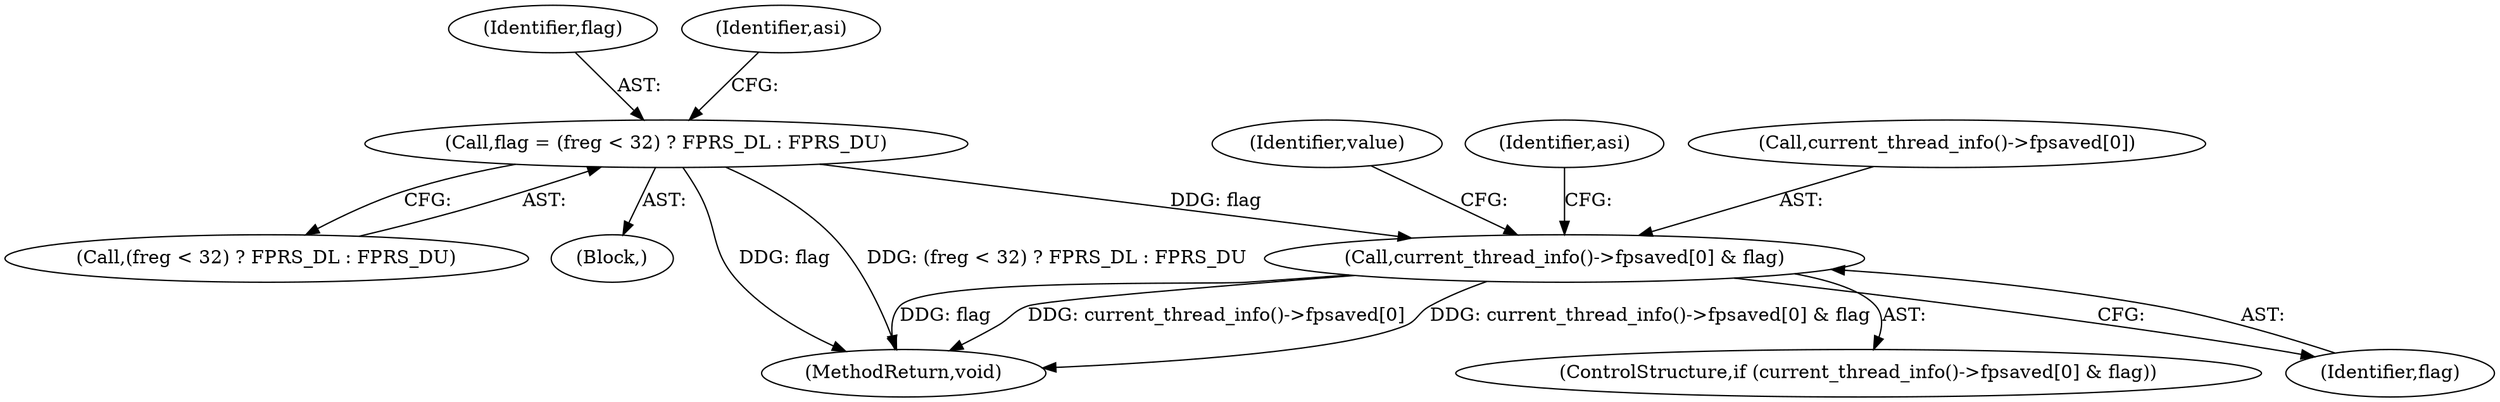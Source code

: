 digraph "0_linux_a8b0ca17b80e92faab46ee7179ba9e99ccb61233_38@API" {
"1000196" [label="(Call,current_thread_info()->fpsaved[0] & flag)"];
"1000177" [label="(Call,flag = (freg < 32) ? FPRS_DL : FPRS_DU)"];
"1000268" [label="(MethodReturn,void)"];
"1000178" [label="(Identifier,flag)"];
"1000177" [label="(Call,flag = (freg < 32) ? FPRS_DL : FPRS_DU)"];
"1000204" [label="(Identifier,value)"];
"1000215" [label="(Identifier,asi)"];
"1000197" [label="(Call,current_thread_info()->fpsaved[0])"];
"1000179" [label="(Call,(freg < 32) ? FPRS_DL : FPRS_DU)"];
"1000195" [label="(ControlStructure,if (current_thread_info()->fpsaved[0] & flag))"];
"1000154" [label="(Block,)"];
"1000202" [label="(Identifier,flag)"];
"1000188" [label="(Identifier,asi)"];
"1000196" [label="(Call,current_thread_info()->fpsaved[0] & flag)"];
"1000196" -> "1000195"  [label="AST: "];
"1000196" -> "1000202"  [label="CFG: "];
"1000197" -> "1000196"  [label="AST: "];
"1000202" -> "1000196"  [label="AST: "];
"1000204" -> "1000196"  [label="CFG: "];
"1000215" -> "1000196"  [label="CFG: "];
"1000196" -> "1000268"  [label="DDG: current_thread_info()->fpsaved[0]"];
"1000196" -> "1000268"  [label="DDG: current_thread_info()->fpsaved[0] & flag"];
"1000196" -> "1000268"  [label="DDG: flag"];
"1000177" -> "1000196"  [label="DDG: flag"];
"1000177" -> "1000154"  [label="AST: "];
"1000177" -> "1000179"  [label="CFG: "];
"1000178" -> "1000177"  [label="AST: "];
"1000179" -> "1000177"  [label="AST: "];
"1000188" -> "1000177"  [label="CFG: "];
"1000177" -> "1000268"  [label="DDG: flag"];
"1000177" -> "1000268"  [label="DDG: (freg < 32) ? FPRS_DL : FPRS_DU"];
}
